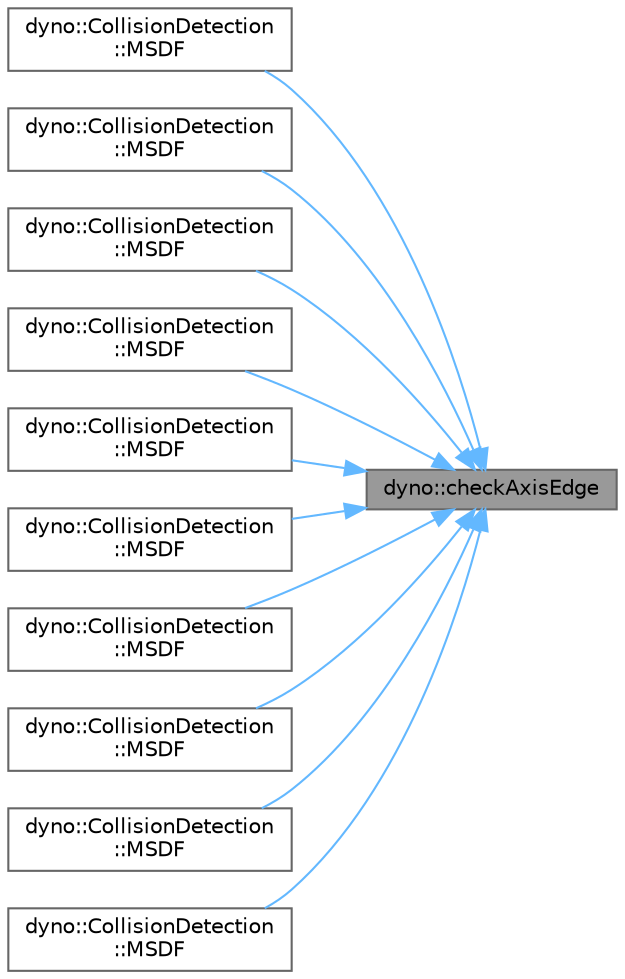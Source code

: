 digraph "dyno::checkAxisEdge"
{
 // LATEX_PDF_SIZE
  bgcolor="transparent";
  edge [fontname=Helvetica,fontsize=10,labelfontname=Helvetica,labelfontsize=10];
  node [fontname=Helvetica,fontsize=10,shape=box,height=0.2,width=0.4];
  rankdir="RL";
  Node1 [id="Node000001",label="dyno::checkAxisEdge",height=0.2,width=0.4,color="gray40", fillcolor="grey60", style="filled", fontcolor="black",tooltip=" "];
  Node1 -> Node2 [id="edge1_Node000001_Node000002",dir="back",color="steelblue1",style="solid",tooltip=" "];
  Node2 [id="Node000002",label="dyno::CollisionDetection\l::MSDF",height=0.2,width=0.4,color="grey40", fillcolor="white", style="filled",URL="$classdyno_1_1_collision_detection.html#aee247e8380b29c8e1e1634e30e4bcd11",tooltip=" "];
  Node1 -> Node3 [id="edge2_Node000001_Node000003",dir="back",color="steelblue1",style="solid",tooltip=" "];
  Node3 [id="Node000003",label="dyno::CollisionDetection\l::MSDF",height=0.2,width=0.4,color="grey40", fillcolor="white", style="filled",URL="$classdyno_1_1_collision_detection.html#a530a7d3bc155f8eb82b916107969fb14",tooltip=" "];
  Node1 -> Node4 [id="edge3_Node000001_Node000004",dir="back",color="steelblue1",style="solid",tooltip=" "];
  Node4 [id="Node000004",label="dyno::CollisionDetection\l::MSDF",height=0.2,width=0.4,color="grey40", fillcolor="white", style="filled",URL="$classdyno_1_1_collision_detection.html#a1819b8e6bc11fd64c0338af60cfd9ba2",tooltip=" "];
  Node1 -> Node5 [id="edge4_Node000001_Node000005",dir="back",color="steelblue1",style="solid",tooltip=" "];
  Node5 [id="Node000005",label="dyno::CollisionDetection\l::MSDF",height=0.2,width=0.4,color="grey40", fillcolor="white", style="filled",URL="$classdyno_1_1_collision_detection.html#aaa9d1772c5c3f61e5734f94bf7a218a5",tooltip=" "];
  Node1 -> Node6 [id="edge5_Node000001_Node000006",dir="back",color="steelblue1",style="solid",tooltip=" "];
  Node6 [id="Node000006",label="dyno::CollisionDetection\l::MSDF",height=0.2,width=0.4,color="grey40", fillcolor="white", style="filled",URL="$classdyno_1_1_collision_detection.html#a67a4ff282f4367797856b0abd7366ca9",tooltip=" "];
  Node1 -> Node7 [id="edge6_Node000001_Node000007",dir="back",color="steelblue1",style="solid",tooltip=" "];
  Node7 [id="Node000007",label="dyno::CollisionDetection\l::MSDF",height=0.2,width=0.4,color="grey40", fillcolor="white", style="filled",URL="$classdyno_1_1_collision_detection.html#ae1c20c6defa188a668c892b3cb60cdb9",tooltip=" "];
  Node1 -> Node8 [id="edge7_Node000001_Node000008",dir="back",color="steelblue1",style="solid",tooltip=" "];
  Node8 [id="Node000008",label="dyno::CollisionDetection\l::MSDF",height=0.2,width=0.4,color="grey40", fillcolor="white", style="filled",URL="$classdyno_1_1_collision_detection.html#ad9c7f111cdae45656066c5b71e1df466",tooltip=" "];
  Node1 -> Node9 [id="edge8_Node000001_Node000009",dir="back",color="steelblue1",style="solid",tooltip=" "];
  Node9 [id="Node000009",label="dyno::CollisionDetection\l::MSDF",height=0.2,width=0.4,color="grey40", fillcolor="white", style="filled",URL="$classdyno_1_1_collision_detection.html#a13cf908dfdfab6eec7f6fcde6547f378",tooltip=" "];
  Node1 -> Node10 [id="edge9_Node000001_Node000010",dir="back",color="steelblue1",style="solid",tooltip=" "];
  Node10 [id="Node000010",label="dyno::CollisionDetection\l::MSDF",height=0.2,width=0.4,color="grey40", fillcolor="white", style="filled",URL="$classdyno_1_1_collision_detection.html#a4c0bcfc7db5cdcbff1675fc0f92b59fa",tooltip=" "];
  Node1 -> Node11 [id="edge10_Node000001_Node000011",dir="back",color="steelblue1",style="solid",tooltip=" "];
  Node11 [id="Node000011",label="dyno::CollisionDetection\l::MSDF",height=0.2,width=0.4,color="grey40", fillcolor="white", style="filled",URL="$classdyno_1_1_collision_detection.html#a03d4f3039b5d3d22f09a3098403be404",tooltip=" "];
}
